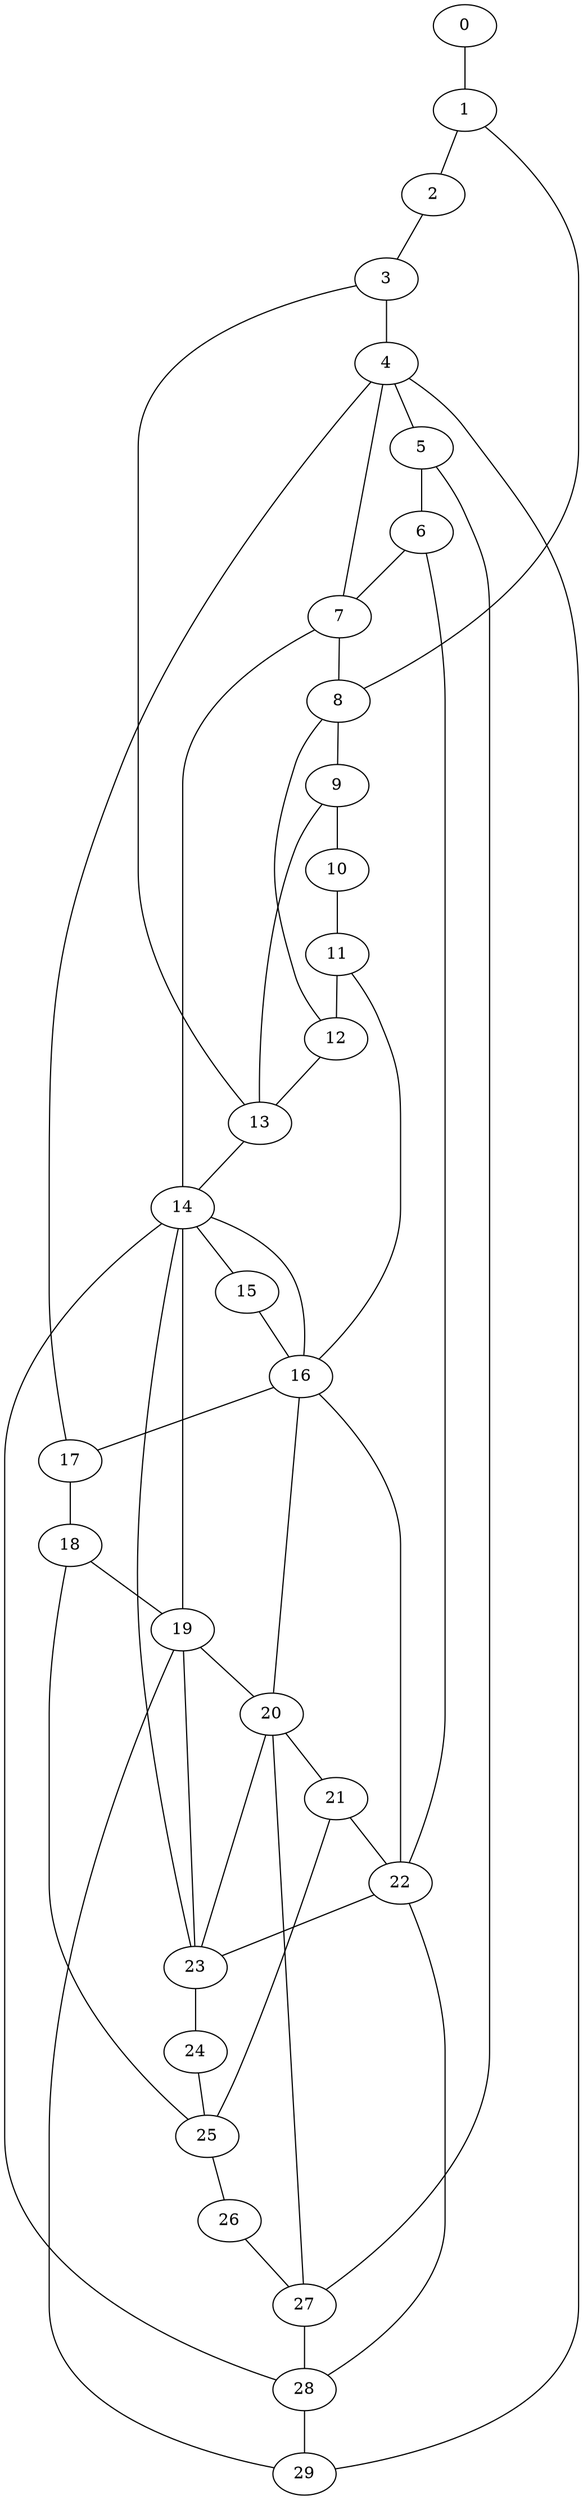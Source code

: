 
graph graphname {
    0 -- 1
1 -- 2
1 -- 8
2 -- 3
3 -- 4
3 -- 13
4 -- 5
4 -- 7
4 -- 29
4 -- 17
5 -- 6
5 -- 27
6 -- 7
6 -- 22
7 -- 8
7 -- 14
8 -- 9
8 -- 12
9 -- 10
9 -- 13
10 -- 11
11 -- 12
11 -- 16
12 -- 13
13 -- 14
14 -- 15
14 -- 23
14 -- 28
14 -- 19
14 -- 16
15 -- 16
16 -- 17
16 -- 22
16 -- 20
17 -- 18
18 -- 19
18 -- 25
19 -- 20
19 -- 29
19 -- 23
20 -- 21
20 -- 27
20 -- 23
21 -- 22
21 -- 25
22 -- 23
22 -- 28
23 -- 24
24 -- 25
25 -- 26
26 -- 27
27 -- 28
28 -- 29

}
